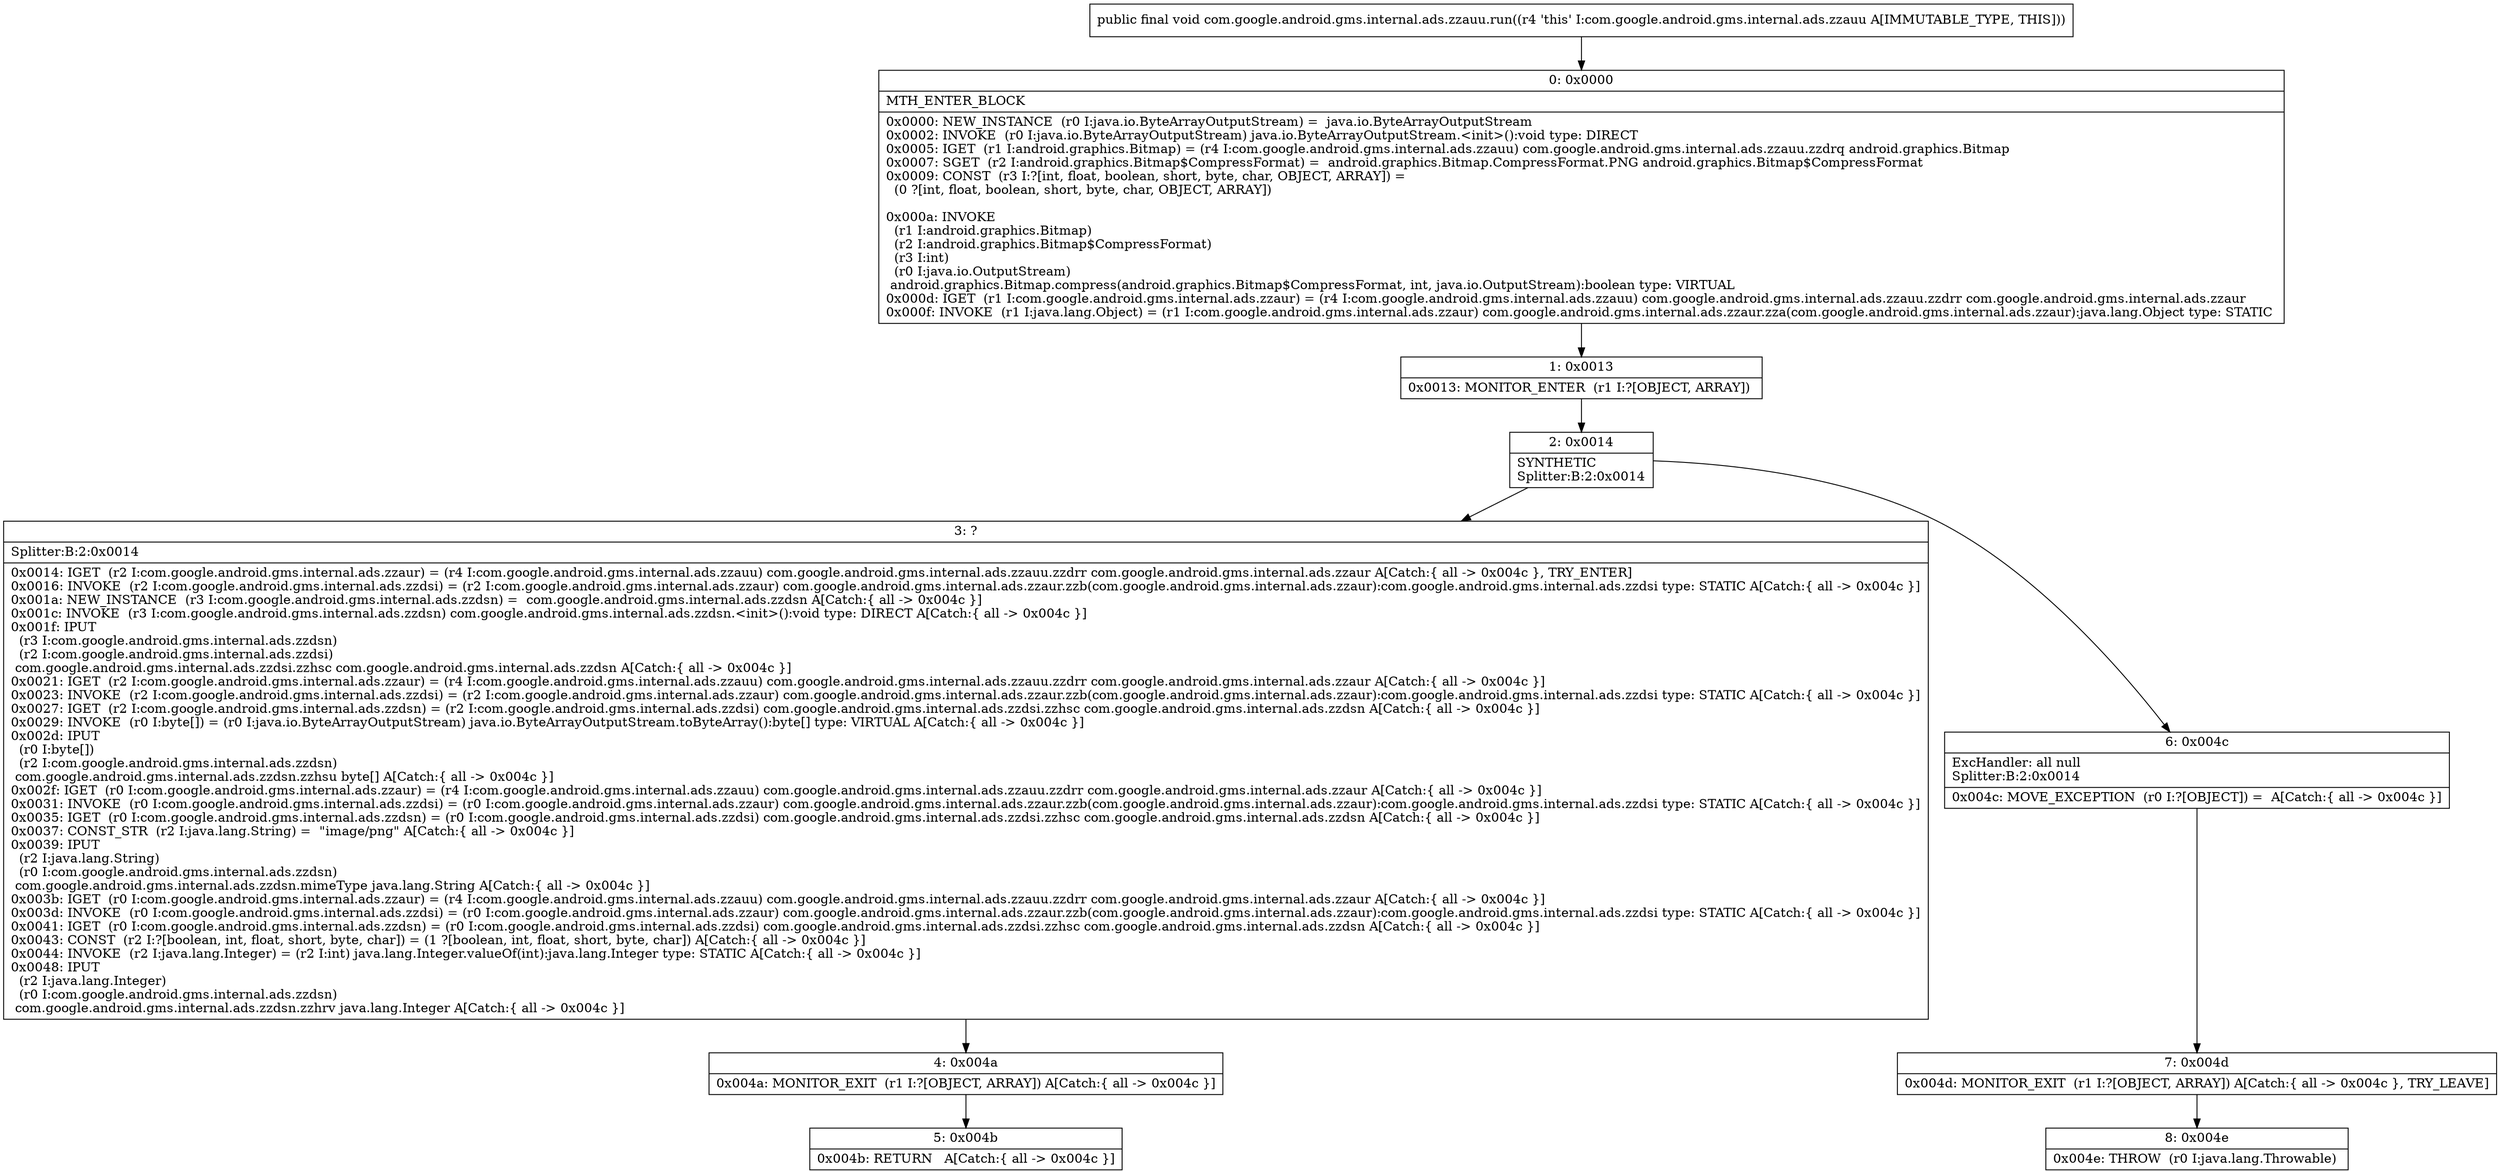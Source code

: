 digraph "CFG forcom.google.android.gms.internal.ads.zzauu.run()V" {
Node_0 [shape=record,label="{0\:\ 0x0000|MTH_ENTER_BLOCK\l|0x0000: NEW_INSTANCE  (r0 I:java.io.ByteArrayOutputStream) =  java.io.ByteArrayOutputStream \l0x0002: INVOKE  (r0 I:java.io.ByteArrayOutputStream) java.io.ByteArrayOutputStream.\<init\>():void type: DIRECT \l0x0005: IGET  (r1 I:android.graphics.Bitmap) = (r4 I:com.google.android.gms.internal.ads.zzauu) com.google.android.gms.internal.ads.zzauu.zzdrq android.graphics.Bitmap \l0x0007: SGET  (r2 I:android.graphics.Bitmap$CompressFormat) =  android.graphics.Bitmap.CompressFormat.PNG android.graphics.Bitmap$CompressFormat \l0x0009: CONST  (r3 I:?[int, float, boolean, short, byte, char, OBJECT, ARRAY]) = \l  (0 ?[int, float, boolean, short, byte, char, OBJECT, ARRAY])\l \l0x000a: INVOKE  \l  (r1 I:android.graphics.Bitmap)\l  (r2 I:android.graphics.Bitmap$CompressFormat)\l  (r3 I:int)\l  (r0 I:java.io.OutputStream)\l android.graphics.Bitmap.compress(android.graphics.Bitmap$CompressFormat, int, java.io.OutputStream):boolean type: VIRTUAL \l0x000d: IGET  (r1 I:com.google.android.gms.internal.ads.zzaur) = (r4 I:com.google.android.gms.internal.ads.zzauu) com.google.android.gms.internal.ads.zzauu.zzdrr com.google.android.gms.internal.ads.zzaur \l0x000f: INVOKE  (r1 I:java.lang.Object) = (r1 I:com.google.android.gms.internal.ads.zzaur) com.google.android.gms.internal.ads.zzaur.zza(com.google.android.gms.internal.ads.zzaur):java.lang.Object type: STATIC \l}"];
Node_1 [shape=record,label="{1\:\ 0x0013|0x0013: MONITOR_ENTER  (r1 I:?[OBJECT, ARRAY]) \l}"];
Node_2 [shape=record,label="{2\:\ 0x0014|SYNTHETIC\lSplitter:B:2:0x0014\l}"];
Node_3 [shape=record,label="{3\:\ ?|Splitter:B:2:0x0014\l|0x0014: IGET  (r2 I:com.google.android.gms.internal.ads.zzaur) = (r4 I:com.google.android.gms.internal.ads.zzauu) com.google.android.gms.internal.ads.zzauu.zzdrr com.google.android.gms.internal.ads.zzaur A[Catch:\{ all \-\> 0x004c \}, TRY_ENTER]\l0x0016: INVOKE  (r2 I:com.google.android.gms.internal.ads.zzdsi) = (r2 I:com.google.android.gms.internal.ads.zzaur) com.google.android.gms.internal.ads.zzaur.zzb(com.google.android.gms.internal.ads.zzaur):com.google.android.gms.internal.ads.zzdsi type: STATIC A[Catch:\{ all \-\> 0x004c \}]\l0x001a: NEW_INSTANCE  (r3 I:com.google.android.gms.internal.ads.zzdsn) =  com.google.android.gms.internal.ads.zzdsn A[Catch:\{ all \-\> 0x004c \}]\l0x001c: INVOKE  (r3 I:com.google.android.gms.internal.ads.zzdsn) com.google.android.gms.internal.ads.zzdsn.\<init\>():void type: DIRECT A[Catch:\{ all \-\> 0x004c \}]\l0x001f: IPUT  \l  (r3 I:com.google.android.gms.internal.ads.zzdsn)\l  (r2 I:com.google.android.gms.internal.ads.zzdsi)\l com.google.android.gms.internal.ads.zzdsi.zzhsc com.google.android.gms.internal.ads.zzdsn A[Catch:\{ all \-\> 0x004c \}]\l0x0021: IGET  (r2 I:com.google.android.gms.internal.ads.zzaur) = (r4 I:com.google.android.gms.internal.ads.zzauu) com.google.android.gms.internal.ads.zzauu.zzdrr com.google.android.gms.internal.ads.zzaur A[Catch:\{ all \-\> 0x004c \}]\l0x0023: INVOKE  (r2 I:com.google.android.gms.internal.ads.zzdsi) = (r2 I:com.google.android.gms.internal.ads.zzaur) com.google.android.gms.internal.ads.zzaur.zzb(com.google.android.gms.internal.ads.zzaur):com.google.android.gms.internal.ads.zzdsi type: STATIC A[Catch:\{ all \-\> 0x004c \}]\l0x0027: IGET  (r2 I:com.google.android.gms.internal.ads.zzdsn) = (r2 I:com.google.android.gms.internal.ads.zzdsi) com.google.android.gms.internal.ads.zzdsi.zzhsc com.google.android.gms.internal.ads.zzdsn A[Catch:\{ all \-\> 0x004c \}]\l0x0029: INVOKE  (r0 I:byte[]) = (r0 I:java.io.ByteArrayOutputStream) java.io.ByteArrayOutputStream.toByteArray():byte[] type: VIRTUAL A[Catch:\{ all \-\> 0x004c \}]\l0x002d: IPUT  \l  (r0 I:byte[])\l  (r2 I:com.google.android.gms.internal.ads.zzdsn)\l com.google.android.gms.internal.ads.zzdsn.zzhsu byte[] A[Catch:\{ all \-\> 0x004c \}]\l0x002f: IGET  (r0 I:com.google.android.gms.internal.ads.zzaur) = (r4 I:com.google.android.gms.internal.ads.zzauu) com.google.android.gms.internal.ads.zzauu.zzdrr com.google.android.gms.internal.ads.zzaur A[Catch:\{ all \-\> 0x004c \}]\l0x0031: INVOKE  (r0 I:com.google.android.gms.internal.ads.zzdsi) = (r0 I:com.google.android.gms.internal.ads.zzaur) com.google.android.gms.internal.ads.zzaur.zzb(com.google.android.gms.internal.ads.zzaur):com.google.android.gms.internal.ads.zzdsi type: STATIC A[Catch:\{ all \-\> 0x004c \}]\l0x0035: IGET  (r0 I:com.google.android.gms.internal.ads.zzdsn) = (r0 I:com.google.android.gms.internal.ads.zzdsi) com.google.android.gms.internal.ads.zzdsi.zzhsc com.google.android.gms.internal.ads.zzdsn A[Catch:\{ all \-\> 0x004c \}]\l0x0037: CONST_STR  (r2 I:java.lang.String) =  \"image\/png\" A[Catch:\{ all \-\> 0x004c \}]\l0x0039: IPUT  \l  (r2 I:java.lang.String)\l  (r0 I:com.google.android.gms.internal.ads.zzdsn)\l com.google.android.gms.internal.ads.zzdsn.mimeType java.lang.String A[Catch:\{ all \-\> 0x004c \}]\l0x003b: IGET  (r0 I:com.google.android.gms.internal.ads.zzaur) = (r4 I:com.google.android.gms.internal.ads.zzauu) com.google.android.gms.internal.ads.zzauu.zzdrr com.google.android.gms.internal.ads.zzaur A[Catch:\{ all \-\> 0x004c \}]\l0x003d: INVOKE  (r0 I:com.google.android.gms.internal.ads.zzdsi) = (r0 I:com.google.android.gms.internal.ads.zzaur) com.google.android.gms.internal.ads.zzaur.zzb(com.google.android.gms.internal.ads.zzaur):com.google.android.gms.internal.ads.zzdsi type: STATIC A[Catch:\{ all \-\> 0x004c \}]\l0x0041: IGET  (r0 I:com.google.android.gms.internal.ads.zzdsn) = (r0 I:com.google.android.gms.internal.ads.zzdsi) com.google.android.gms.internal.ads.zzdsi.zzhsc com.google.android.gms.internal.ads.zzdsn A[Catch:\{ all \-\> 0x004c \}]\l0x0043: CONST  (r2 I:?[boolean, int, float, short, byte, char]) = (1 ?[boolean, int, float, short, byte, char]) A[Catch:\{ all \-\> 0x004c \}]\l0x0044: INVOKE  (r2 I:java.lang.Integer) = (r2 I:int) java.lang.Integer.valueOf(int):java.lang.Integer type: STATIC A[Catch:\{ all \-\> 0x004c \}]\l0x0048: IPUT  \l  (r2 I:java.lang.Integer)\l  (r0 I:com.google.android.gms.internal.ads.zzdsn)\l com.google.android.gms.internal.ads.zzdsn.zzhrv java.lang.Integer A[Catch:\{ all \-\> 0x004c \}]\l}"];
Node_4 [shape=record,label="{4\:\ 0x004a|0x004a: MONITOR_EXIT  (r1 I:?[OBJECT, ARRAY]) A[Catch:\{ all \-\> 0x004c \}]\l}"];
Node_5 [shape=record,label="{5\:\ 0x004b|0x004b: RETURN   A[Catch:\{ all \-\> 0x004c \}]\l}"];
Node_6 [shape=record,label="{6\:\ 0x004c|ExcHandler: all null\lSplitter:B:2:0x0014\l|0x004c: MOVE_EXCEPTION  (r0 I:?[OBJECT]) =  A[Catch:\{ all \-\> 0x004c \}]\l}"];
Node_7 [shape=record,label="{7\:\ 0x004d|0x004d: MONITOR_EXIT  (r1 I:?[OBJECT, ARRAY]) A[Catch:\{ all \-\> 0x004c \}, TRY_LEAVE]\l}"];
Node_8 [shape=record,label="{8\:\ 0x004e|0x004e: THROW  (r0 I:java.lang.Throwable) \l}"];
MethodNode[shape=record,label="{public final void com.google.android.gms.internal.ads.zzauu.run((r4 'this' I:com.google.android.gms.internal.ads.zzauu A[IMMUTABLE_TYPE, THIS])) }"];
MethodNode -> Node_0;
Node_0 -> Node_1;
Node_1 -> Node_2;
Node_2 -> Node_3;
Node_2 -> Node_6;
Node_3 -> Node_4;
Node_4 -> Node_5;
Node_6 -> Node_7;
Node_7 -> Node_8;
}

